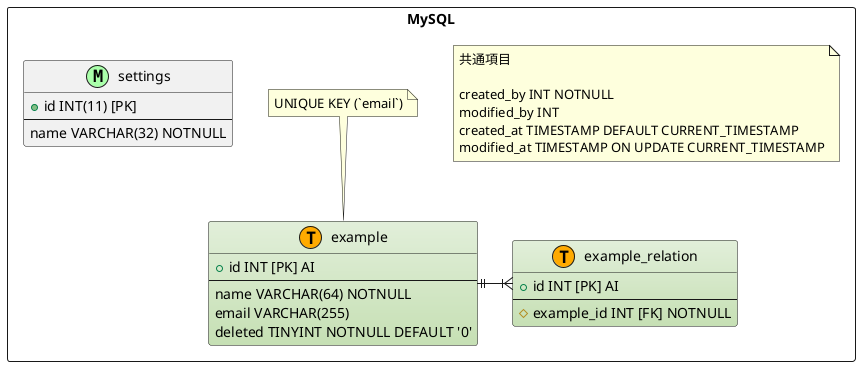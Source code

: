 @startuml

!define EDIT_ENTITY #E2EFDA-C6E0B4
!define METAL #F2F2F2-D9D9D9
!define MASTER_MARK_COLOR AAFFAA
!define TRANSACTION_MARK_COLOR FFAA00
!define VIEW_MARK_COLOR F7FE2E

' comment
/' comment '/

package "MySQL" as mysql <<Rectangle>> {

    note as note1
        共通項目

        created_by INT NOTNULL
        modified_by INT
        created_at TIMESTAMP DEFAULT CURRENT_TIMESTAMP
        modified_at TIMESTAMP ON UPDATE CURRENT_TIMESTAMP
    end note

    entity "example" as example <<T,TRANSACTION_MARK_COLOR>> EDIT_ENTITY {
        + id INT [PK] AI
        --
        name VARCHAR(64) NOTNULL
        email VARCHAR(255)
        deleted TINYINT NOTNULL DEFAULT '0'
    }
    note top of example
        UNIQUE KEY (`email`)
    end note

    entity "example_relation" as example_relation <<T,TRANSACTION_MARK_COLOR>> EDIT_ENTITY {
        + id INT [PK] AI
        --
        # example_id INT [FK] NOTNULL
    }
    example ||-|{ example_relation

    entity "settings" as settings <<M,MASTER_MARK_COLOR>> {
        + id INT(11) [PK]
        --
        name VARCHAR(32) NOTNULL
    }

}

@enduml

